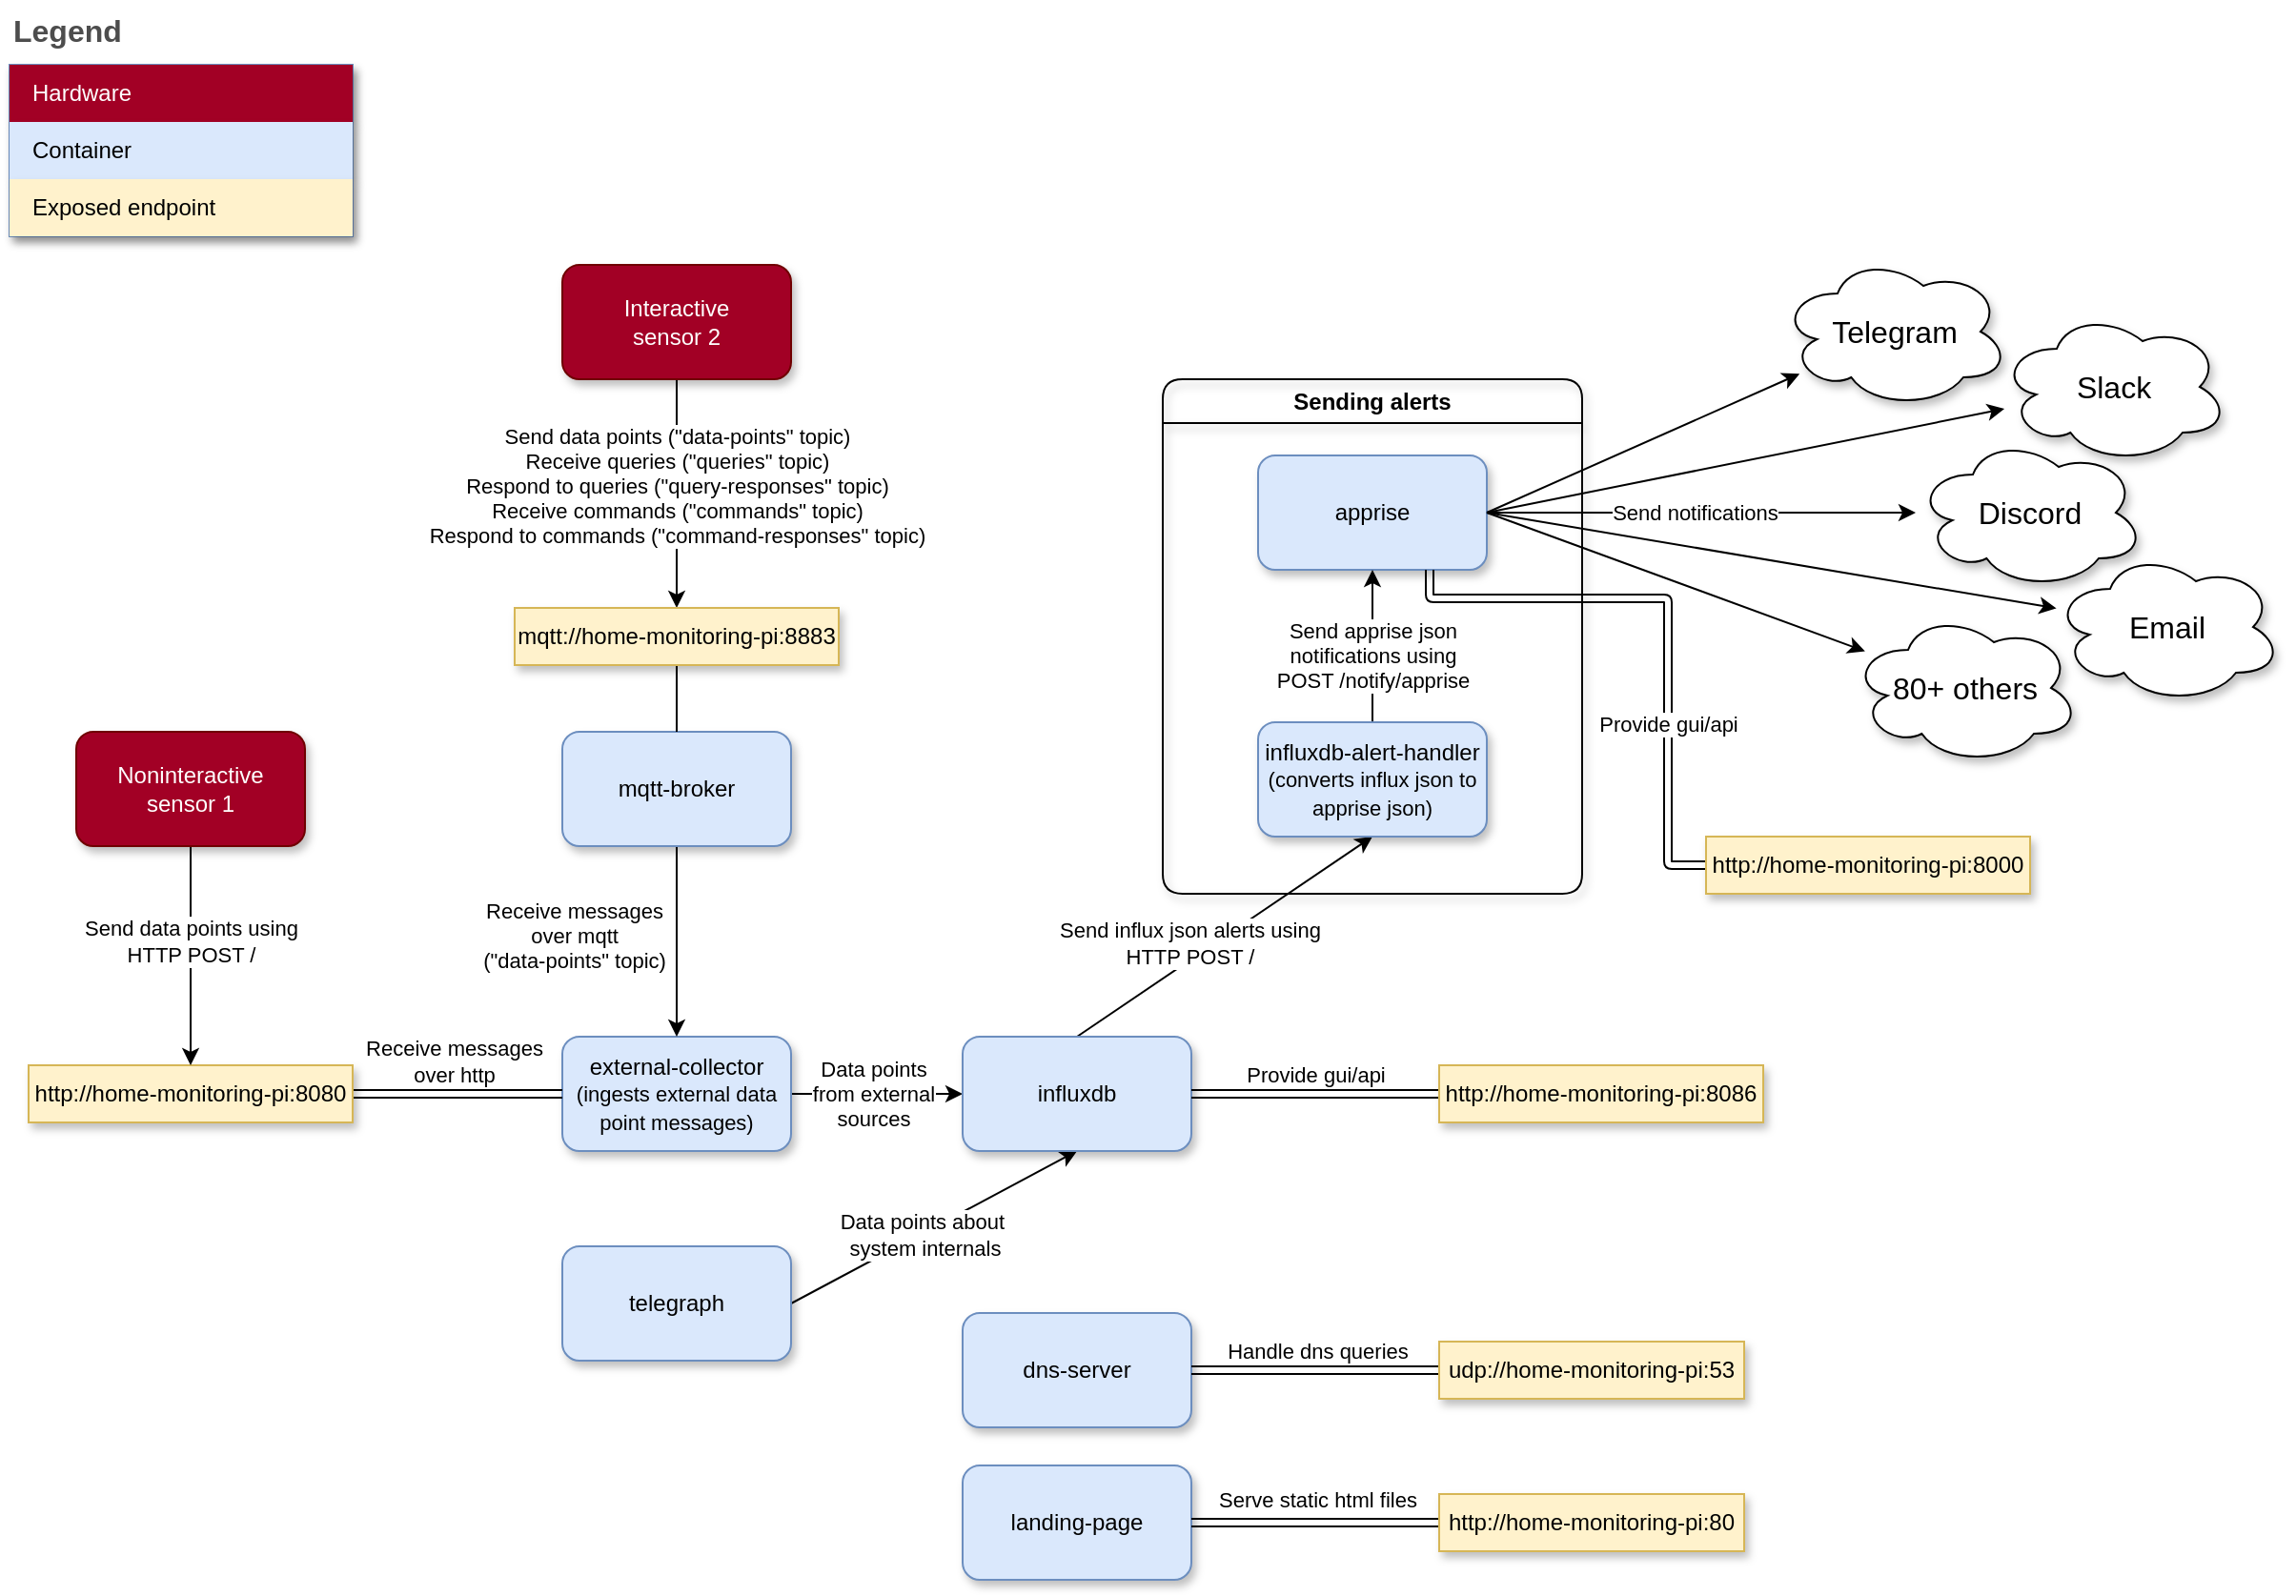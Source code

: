 <mxfile scale="2" border="0">
    <diagram id="Jg0oJM9n3EhVS2JtkSUk" name="Page-1">
        <mxGraphModel dx="514" dy="525" grid="1" gridSize="10" guides="1" tooltips="1" connect="1" arrows="1" fold="1" page="1" pageScale="1" pageWidth="850" pageHeight="1100" background="#ffffff" math="0" shadow="0">
            <root>
                <mxCell id="0"/>
                <mxCell id="1" parent="0"/>
                <mxCell id="97" style="edgeStyle=none;html=1;exitX=1;exitY=0.5;exitDx=0;exitDy=0;entryX=0.5;entryY=1;entryDx=0;entryDy=0;fontSize=11;fontColor=#000000;" parent="1" source="21" target="20" edge="1">
                    <mxGeometry relative="1" as="geometry"/>
                </mxCell>
                <mxCell id="98" value="Data points about&amp;nbsp;&lt;br&gt;system internals" style="edgeLabel;html=1;align=center;verticalAlign=middle;resizable=0;points=[];fontSize=11;fontColor=#000000;" parent="97" vertex="1" connectable="0">
                    <mxGeometry x="-0.212" relative="1" as="geometry">
                        <mxPoint x="11" y="-5" as="offset"/>
                    </mxGeometry>
                </mxCell>
                <mxCell id="21" value="telegraph" style="rounded=1;whiteSpace=wrap;html=1;glass=0;shadow=1;fillColor=#dae8fc;strokeColor=#6c8ebf;" parent="1" vertex="1">
                    <mxGeometry x="300" y="660" width="120" height="60" as="geometry"/>
                </mxCell>
                <mxCell id="27" value="landing-page" style="rounded=1;whiteSpace=wrap;html=1;shadow=1;glass=0;fillColor=#dae8fc;strokeColor=#6c8ebf;" parent="1" vertex="1">
                    <mxGeometry x="510" y="775" width="120" height="60" as="geometry"/>
                </mxCell>
                <mxCell id="28" value="dns-server" style="rounded=1;whiteSpace=wrap;html=1;glass=0;shadow=1;fillColor=#dae8fc;strokeColor=#6c8ebf;" parent="1" vertex="1">
                    <mxGeometry x="510" y="695" width="120" height="60" as="geometry"/>
                </mxCell>
                <mxCell id="91" style="edgeStyle=none;html=1;exitX=1;exitY=0.5;exitDx=0;exitDy=0;entryX=0;entryY=0.5;entryDx=0;entryDy=0;fontSize=11;fontColor=#000000;" parent="1" source="29" target="20" edge="1">
                    <mxGeometry relative="1" as="geometry"/>
                </mxCell>
                <mxCell id="93" value="Data points&lt;br&gt;from external&lt;br&gt;sources" style="edgeLabel;html=1;align=center;verticalAlign=middle;resizable=0;points=[];fontSize=11;fontColor=#000000;" parent="91" vertex="1" connectable="0">
                    <mxGeometry x="0.349" relative="1" as="geometry">
                        <mxPoint x="-18" as="offset"/>
                    </mxGeometry>
                </mxCell>
                <mxCell id="29" value="external-collector&lt;br&gt;&lt;font style=&quot;font-size: 11px;&quot;&gt;(ingests external data point messages)&lt;/font&gt;" style="rounded=1;whiteSpace=wrap;html=1;glass=0;shadow=1;fillColor=#dae8fc;strokeColor=#6c8ebf;" parent="1" vertex="1">
                    <mxGeometry x="300" y="550" width="120" height="60" as="geometry"/>
                </mxCell>
                <mxCell id="39" value="Legend" style="align=left;fontSize=16;fontStyle=1;strokeColor=none;fillColor=none;fontColor=#4D4D4D;spacingTop=-8;resizable=0;rounded=1;shadow=1;glass=0;sketch=0;" parent="1" vertex="1">
                    <mxGeometry x="10" y="10" width="180" height="30" as="geometry"/>
                </mxCell>
                <mxCell id="40" value="" style="shape=table;html=1;whiteSpace=wrap;startSize=0;container=1;collapsible=0;childLayout=tableLayout;fillColor=#dae8fc;align=left;spacingLeft=10;strokeColor=#6c8ebf;rounded=1;arcSize=11;resizable=0;points=[[0.25,0,0],[0.5,0,0],[0.75,0,0],[1,0.25,0],[1,0.5,0],[1,0.75,0],[0.75,1,0],[0.5,1,0],[0.25,1,0],[0,0.75,0],[0,0.5,0],[0,0.25,0]];shadow=1;glass=0;sketch=0;" parent="1" vertex="1">
                    <mxGeometry x="10" y="40" width="180" height="90" as="geometry"/>
                </mxCell>
                <mxCell id="45" value="Hardware" style="shape=partialRectangle;html=1;whiteSpace=wrap;connectable=0;fillColor=#a20025;top=0;left=0;bottom=0;right=0;overflow=hidden;pointerEvents=1;align=left;spacingLeft=10;rounded=1;shadow=1;glass=0;sketch=0;strokeColor=#6F0000;fontColor=#ffffff;" parent="40" vertex="1">
                    <mxGeometry width="180" height="30" as="geometry"/>
                </mxCell>
                <mxCell id="43" value="&lt;font color=&quot;#000000&quot;&gt;Container&lt;/font&gt;" style="shape=partialRectangle;html=1;whiteSpace=wrap;connectable=0;fillColor=#dae8fc;top=0;left=0;bottom=0;right=0;overflow=hidden;pointerEvents=1;align=left;spacingLeft=10;fontColor=#FFFFFF;rounded=1;shadow=1;glass=0;sketch=0;" parent="40" vertex="1">
                    <mxGeometry y="30" width="180" height="30" as="geometry"/>
                </mxCell>
                <mxCell id="105" value="Exposed endpoint" style="shape=partialRectangle;html=1;whiteSpace=wrap;connectable=0;fillColor=#fff2cc;top=0;left=0;bottom=0;right=0;overflow=hidden;pointerEvents=1;align=left;spacingLeft=10;rounded=1;shadow=1;glass=0;sketch=0;strokeColor=#d6b656;" parent="40" vertex="1">
                    <mxGeometry y="60" width="180" height="30" as="geometry"/>
                </mxCell>
                <mxCell id="58" style="edgeStyle=none;html=1;exitX=0.5;exitY=0;exitDx=0;exitDy=0;entryX=0.5;entryY=1;entryDx=0;entryDy=0;fontColor=#000000;" parent="1" source="20" target="30" edge="1">
                    <mxGeometry relative="1" as="geometry"/>
                </mxCell>
                <mxCell id="63" value="Send influx json alerts using&lt;br&gt;HTTP POST /" style="edgeLabel;html=1;align=center;verticalAlign=middle;resizable=0;points=[];fontColor=#000000;" parent="58" vertex="1" connectable="0">
                    <mxGeometry x="-0.314" y="-4" relative="1" as="geometry">
                        <mxPoint x="4" y="-17" as="offset"/>
                    </mxGeometry>
                </mxCell>
                <mxCell id="20" value="influxdb" style="rounded=1;whiteSpace=wrap;html=1;glass=0;shadow=1;fillColor=#dae8fc;strokeColor=#6c8ebf;" parent="1" vertex="1">
                    <mxGeometry x="510" y="550" width="120" height="60" as="geometry"/>
                </mxCell>
                <mxCell id="55" style="edgeStyle=none;html=1;exitX=0;exitY=0.5;exitDx=0;exitDy=0;entryX=1;entryY=0.5;entryDx=0;entryDy=0;fontColor=#000000;shape=link;" parent="1" source="53" target="27" edge="1">
                    <mxGeometry relative="1" as="geometry"/>
                </mxCell>
                <mxCell id="127" value="Serve static html files" style="edgeLabel;html=1;align=center;verticalAlign=middle;resizable=0;points=[];fontSize=11;fontColor=#000000;" parent="55" vertex="1" connectable="0">
                    <mxGeometry x="0.408" relative="1" as="geometry">
                        <mxPoint x="27" y="-12" as="offset"/>
                    </mxGeometry>
                </mxCell>
                <mxCell id="53" value="http://home-monitoring-pi:80" style="text;html=1;strokeColor=#d6b656;fillColor=#fff2cc;align=center;verticalAlign=middle;whiteSpace=wrap;rounded=0;shadow=1;glass=0;sketch=0;" parent="1" vertex="1">
                    <mxGeometry x="760" y="790" width="160" height="30" as="geometry"/>
                </mxCell>
                <mxCell id="57" style="edgeStyle=none;html=1;exitX=0;exitY=0.5;exitDx=0;exitDy=0;entryX=1;entryY=0.5;entryDx=0;entryDy=0;fontColor=#000000;shape=link;" parent="1" source="56" target="20" edge="1">
                    <mxGeometry relative="1" as="geometry"/>
                </mxCell>
                <mxCell id="128" value="Provide gui/api" style="edgeLabel;html=1;align=center;verticalAlign=middle;resizable=0;points=[];fontSize=11;fontColor=#000000;" parent="57" vertex="1" connectable="0">
                    <mxGeometry x="0.455" y="-2" relative="1" as="geometry">
                        <mxPoint x="29" y="-8" as="offset"/>
                    </mxGeometry>
                </mxCell>
                <mxCell id="56" value="http://home-monitoring-pi:8086" style="text;html=1;strokeColor=#d6b656;fillColor=#fff2cc;align=center;verticalAlign=middle;whiteSpace=wrap;rounded=0;shadow=1;glass=0;sketch=0;" parent="1" vertex="1">
                    <mxGeometry x="760" y="565" width="170" height="30" as="geometry"/>
                </mxCell>
                <mxCell id="59" value="Sending alerts" style="swimlane;whiteSpace=wrap;html=1;rounded=1;shadow=1;glass=0;sketch=0;strokeColor=default;fontColor=#000000;fillColor=none;startSize=23;collapsible=0;" parent="1" vertex="1">
                    <mxGeometry x="615" y="205" width="220" height="270" as="geometry">
                        <mxRectangle x="320" y="30" width="120" height="30" as="alternateBounds"/>
                    </mxGeometry>
                </mxCell>
                <mxCell id="31" value="apprise" style="rounded=1;whiteSpace=wrap;html=1;glass=0;shadow=1;fillColor=#dae8fc;strokeColor=#6c8ebf;" parent="59" vertex="1">
                    <mxGeometry x="50" y="40" width="120" height="60" as="geometry"/>
                </mxCell>
                <mxCell id="62" style="edgeStyle=none;html=1;exitX=0.5;exitY=0;exitDx=0;exitDy=0;entryX=0.5;entryY=1;entryDx=0;entryDy=0;fontColor=#000000;" parent="59" source="30" target="31" edge="1">
                    <mxGeometry relative="1" as="geometry"/>
                </mxCell>
                <mxCell id="64" value="Send apprise json&lt;br&gt;notifications using&lt;br&gt;POST /notify/apprise" style="edgeLabel;html=1;align=center;verticalAlign=middle;resizable=0;points=[];fontSize=11;fontColor=#000000;" parent="62" vertex="1" connectable="0">
                    <mxGeometry x="-0.3" relative="1" as="geometry">
                        <mxPoint y="-7" as="offset"/>
                    </mxGeometry>
                </mxCell>
                <mxCell id="30" value="influxdb-alert-handler&lt;br&gt;&lt;font style=&quot;font-size: 11px;&quot;&gt;(converts influx json to apprise json)&lt;/font&gt;" style="rounded=1;whiteSpace=wrap;html=1;glass=0;shadow=1;fillColor=#dae8fc;strokeColor=#6c8ebf;" parent="59" vertex="1">
                    <mxGeometry x="50" y="180" width="120" height="60" as="geometry"/>
                </mxCell>
                <mxCell id="61" style="edgeStyle=none;html=1;exitX=0;exitY=0.5;exitDx=0;exitDy=0;entryX=1;entryY=0.5;entryDx=0;entryDy=0;fontColor=#000000;shape=link;" parent="1" source="60" target="28" edge="1">
                    <mxGeometry relative="1" as="geometry"/>
                </mxCell>
                <mxCell id="126" value="Handle dns queries" style="edgeLabel;html=1;align=center;verticalAlign=middle;resizable=0;points=[];fontSize=11;fontColor=#000000;" parent="61" vertex="1" connectable="0">
                    <mxGeometry x="-0.527" relative="1" as="geometry">
                        <mxPoint x="-34" y="-10" as="offset"/>
                    </mxGeometry>
                </mxCell>
                <mxCell id="60" value="udp://home-monitoring-pi:53" style="text;html=1;strokeColor=#d6b656;fillColor=#fff2cc;align=center;verticalAlign=middle;whiteSpace=wrap;rounded=0;shadow=1;glass=0;sketch=0;" parent="1" vertex="1">
                    <mxGeometry x="760" y="710" width="160" height="30" as="geometry"/>
                </mxCell>
                <mxCell id="65" value="&lt;font style=&quot;font-size: 16px;&quot;&gt;Telegram&lt;/font&gt;" style="ellipse;shape=cloud;whiteSpace=wrap;html=1;rounded=1;shadow=1;glass=0;sketch=0;fontSize=11;" parent="1" vertex="1">
                    <mxGeometry x="939" y="140" width="120" height="80" as="geometry"/>
                </mxCell>
                <mxCell id="66" value="&lt;font style=&quot;font-size: 16px;&quot;&gt;Discord&lt;/font&gt;" style="ellipse;shape=cloud;whiteSpace=wrap;html=1;rounded=1;shadow=1;glass=0;sketch=0;fontSize=11;" parent="1" vertex="1">
                    <mxGeometry x="1010" y="235" width="120" height="80" as="geometry"/>
                </mxCell>
                <mxCell id="68" value="&lt;font style=&quot;font-size: 16px;&quot;&gt;Slack&lt;/font&gt;" style="ellipse;shape=cloud;whiteSpace=wrap;html=1;rounded=1;shadow=1;glass=0;sketch=0;fontSize=11;" parent="1" vertex="1">
                    <mxGeometry x="1054" y="169" width="120" height="80" as="geometry"/>
                </mxCell>
                <mxCell id="69" value="&lt;font style=&quot;font-size: 16px;&quot;&gt;Email&lt;/font&gt;" style="ellipse;shape=cloud;whiteSpace=wrap;html=1;rounded=1;shadow=1;glass=0;sketch=0;fontSize=11;" parent="1" vertex="1">
                    <mxGeometry x="1082" y="295" width="120" height="80" as="geometry"/>
                </mxCell>
                <mxCell id="70" value="&lt;font style=&quot;font-size: 16px;&quot;&gt;80+ others&lt;/font&gt;" style="ellipse;shape=cloud;whiteSpace=wrap;html=1;rounded=1;shadow=1;glass=0;sketch=0;fontSize=11;" parent="1" vertex="1">
                    <mxGeometry x="976" y="327" width="120" height="80" as="geometry"/>
                </mxCell>
                <mxCell id="82" style="edgeStyle=none;html=1;exitX=1;exitY=0.5;exitDx=0;exitDy=0;fontSize=16;fontColor=#000000;" parent="1" source="31" target="66" edge="1">
                    <mxGeometry relative="1" as="geometry"/>
                </mxCell>
                <mxCell id="86" value="Send notifications" style="edgeLabel;html=1;align=center;verticalAlign=middle;resizable=0;points=[];fontSize=11;fontColor=#000000;" parent="82" vertex="1" connectable="0">
                    <mxGeometry x="-0.163" relative="1" as="geometry">
                        <mxPoint x="15" as="offset"/>
                    </mxGeometry>
                </mxCell>
                <mxCell id="87" style="edgeStyle=none;html=1;exitX=1;exitY=0.5;exitDx=0;exitDy=0;fontSize=11;fontColor=#000000;" parent="1" source="31" target="70" edge="1">
                    <mxGeometry relative="1" as="geometry"/>
                </mxCell>
                <mxCell id="88" style="edgeStyle=none;html=1;exitX=1;exitY=0.5;exitDx=0;exitDy=0;fontSize=11;fontColor=#000000;" parent="1" source="31" target="69" edge="1">
                    <mxGeometry relative="1" as="geometry"/>
                </mxCell>
                <mxCell id="89" style="edgeStyle=none;html=1;exitX=1;exitY=0.5;exitDx=0;exitDy=0;fontSize=11;fontColor=#000000;" parent="1" source="31" target="65" edge="1">
                    <mxGeometry relative="1" as="geometry"/>
                </mxCell>
                <mxCell id="90" style="edgeStyle=none;html=1;exitX=1;exitY=0.5;exitDx=0;exitDy=0;fontSize=11;fontColor=#000000;" parent="1" source="31" target="68" edge="1">
                    <mxGeometry relative="1" as="geometry"/>
                </mxCell>
                <mxCell id="112" style="edgeStyle=orthogonalEdgeStyle;html=1;exitX=0;exitY=0.5;exitDx=0;exitDy=0;entryX=0.75;entryY=1;entryDx=0;entryDy=0;fontSize=11;fontColor=#000000;shape=link;" parent="1" source="106" target="31" edge="1">
                    <mxGeometry relative="1" as="geometry">
                        <Array as="points">
                            <mxPoint x="880" y="460"/>
                            <mxPoint x="880" y="320"/>
                            <mxPoint x="755" y="320"/>
                        </Array>
                    </mxGeometry>
                </mxCell>
                <mxCell id="143" value="Provide gui/api" style="edgeLabel;html=1;align=center;verticalAlign=middle;resizable=0;points=[];fontSize=11;fontColor=#000000;" parent="112" vertex="1" connectable="0">
                    <mxGeometry x="-0.222" y="-4" relative="1" as="geometry">
                        <mxPoint x="-4" y="22" as="offset"/>
                    </mxGeometry>
                </mxCell>
                <mxCell id="106" value="http://home-monitoring-pi:8000" style="text;html=1;strokeColor=#d6b656;fillColor=#fff2cc;align=center;verticalAlign=middle;whiteSpace=wrap;rounded=0;shadow=1;glass=0;sketch=0;" parent="1" vertex="1">
                    <mxGeometry x="900" y="445" width="170" height="30" as="geometry"/>
                </mxCell>
                <mxCell id="108" style="edgeStyle=none;html=1;exitX=1;exitY=0.5;exitDx=0;exitDy=0;entryX=0;entryY=0.5;entryDx=0;entryDy=0;fontSize=11;fontColor=#000000;shape=link;" parent="1" source="107" target="29" edge="1">
                    <mxGeometry relative="1" as="geometry"/>
                </mxCell>
                <mxCell id="130" value="Receive messages&lt;br&gt;over http" style="edgeLabel;html=1;align=center;verticalAlign=middle;resizable=0;points=[];fontSize=11;fontColor=#000000;" parent="108" vertex="1" connectable="0">
                    <mxGeometry x="-0.371" relative="1" as="geometry">
                        <mxPoint x="18" y="-17" as="offset"/>
                    </mxGeometry>
                </mxCell>
                <mxCell id="107" value="http://home-monitoring-pi:8080" style="text;html=1;strokeColor=#d6b656;fillColor=#fff2cc;align=center;verticalAlign=middle;whiteSpace=wrap;rounded=0;shadow=1;glass=0;sketch=0;" parent="1" vertex="1">
                    <mxGeometry x="20" y="565" width="170" height="30" as="geometry"/>
                </mxCell>
                <mxCell id="140" style="edgeStyle=none;html=1;exitX=0.5;exitY=1;exitDx=0;exitDy=0;fontSize=11;fontColor=#000000;" parent="1" source="113" target="107" edge="1">
                    <mxGeometry relative="1" as="geometry"/>
                </mxCell>
                <mxCell id="141" value="Send data points using&lt;br&gt;HTTP POST /" style="edgeLabel;html=1;align=center;verticalAlign=middle;resizable=0;points=[];fontSize=11;fontColor=#000000;" parent="140" vertex="1" connectable="0">
                    <mxGeometry x="-0.257" y="-2" relative="1" as="geometry">
                        <mxPoint x="2" y="7" as="offset"/>
                    </mxGeometry>
                </mxCell>
                <mxCell id="113" value="Noninteractive&lt;br&gt;sensor 1" style="rounded=1;whiteSpace=wrap;html=1;glass=0;shadow=1;fillColor=#a20025;strokeColor=#6F0000;fontColor=#ffffff;" parent="1" vertex="1">
                    <mxGeometry x="45" y="390" width="120" height="60" as="geometry"/>
                </mxCell>
                <mxCell id="135" value="" style="edgeStyle=none;html=1;fontSize=11;fontColor=#000000;entryX=0.5;entryY=0;entryDx=0;entryDy=0;" parent="1" source="114" target="122" edge="1">
                    <mxGeometry relative="1" as="geometry"/>
                </mxCell>
                <mxCell id="136" value="Send data points (&quot;data-points&quot; topic)&lt;br&gt;Receive queries (&quot;queries&quot; topic)&lt;br&gt;Respond to queries (&quot;query-responses&quot; topic)&lt;br&gt;Receive commands (&quot;commands&quot; topic)&lt;br&gt;Respond to commands (&quot;command-responses&quot; topic)" style="edgeLabel;html=1;align=center;verticalAlign=middle;resizable=0;points=[];fontSize=11;fontColor=#000000;" parent="135" vertex="1" connectable="0">
                    <mxGeometry x="-0.204" y="3" relative="1" as="geometry">
                        <mxPoint x="-3" y="8" as="offset"/>
                    </mxGeometry>
                </mxCell>
                <mxCell id="114" value="Interactive&lt;br&gt;sensor 2" style="rounded=1;whiteSpace=wrap;html=1;glass=0;shadow=1;fillColor=#a20025;strokeColor=#6F0000;fontColor=#ffffff;" parent="1" vertex="1">
                    <mxGeometry x="300" y="145" width="120" height="60" as="geometry"/>
                </mxCell>
                <mxCell id="123" style="edgeStyle=none;html=1;exitX=0.5;exitY=1;exitDx=0;exitDy=0;entryX=0.5;entryY=0;entryDx=0;entryDy=0;fontSize=11;fontColor=#000000;" parent="1" source="121" target="29" edge="1">
                    <mxGeometry relative="1" as="geometry"/>
                </mxCell>
                <mxCell id="132" value="Receive messages&lt;br&gt;over mqtt&lt;br&gt;(&quot;data-points&quot; topic)" style="edgeLabel;html=1;align=center;verticalAlign=middle;resizable=0;points=[];fontSize=11;fontColor=#000000;" parent="123" vertex="1" connectable="0">
                    <mxGeometry x="0.388" relative="1" as="geometry">
                        <mxPoint x="-54" y="-23" as="offset"/>
                    </mxGeometry>
                </mxCell>
                <mxCell id="121" value="mqtt-broker" style="rounded=1;whiteSpace=wrap;html=1;glass=0;shadow=1;fillColor=#dae8fc;strokeColor=#6c8ebf;" parent="1" vertex="1">
                    <mxGeometry x="300" y="390" width="120" height="60" as="geometry"/>
                </mxCell>
                <mxCell id="142" style="edgeStyle=none;html=1;exitX=0.5;exitY=1;exitDx=0;exitDy=0;fontSize=11;fontColor=#000000;endArrow=none;endFill=0;" parent="1" source="122" target="121" edge="1">
                    <mxGeometry relative="1" as="geometry"/>
                </mxCell>
                <mxCell id="122" value="mqtt://home-monitoring-pi:8883" style="text;html=1;strokeColor=#d6b656;fillColor=#fff2cc;align=center;verticalAlign=middle;whiteSpace=wrap;rounded=0;shadow=1;glass=0;sketch=0;" parent="1" vertex="1">
                    <mxGeometry x="275" y="325" width="170" height="30" as="geometry"/>
                </mxCell>
            </root>
        </mxGraphModel>
    </diagram>
</mxfile>